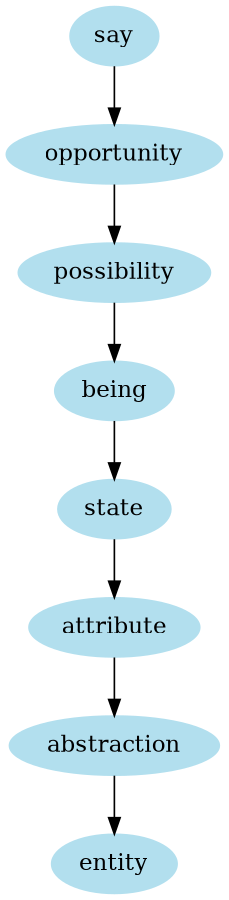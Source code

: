 digraph unix {
	node [color=lightblue2 style=filled]
	size="6,6"
	say -> opportunity
	opportunity -> possibility
	possibility -> being
	being -> state
	state -> attribute
	attribute -> abstraction
	abstraction -> entity
}

